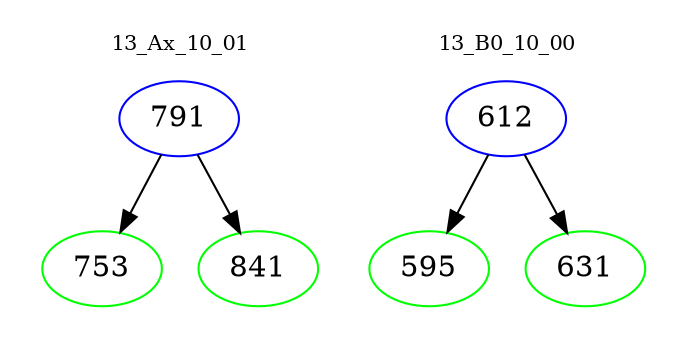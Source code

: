 digraph{
subgraph cluster_0 {
color = white
label = "13_Ax_10_01";
fontsize=10;
T0_791 [label="791", color="blue"]
T0_791 -> T0_753 [color="black"]
T0_753 [label="753", color="green"]
T0_791 -> T0_841 [color="black"]
T0_841 [label="841", color="green"]
}
subgraph cluster_1 {
color = white
label = "13_B0_10_00";
fontsize=10;
T1_612 [label="612", color="blue"]
T1_612 -> T1_595 [color="black"]
T1_595 [label="595", color="green"]
T1_612 -> T1_631 [color="black"]
T1_631 [label="631", color="green"]
}
}
